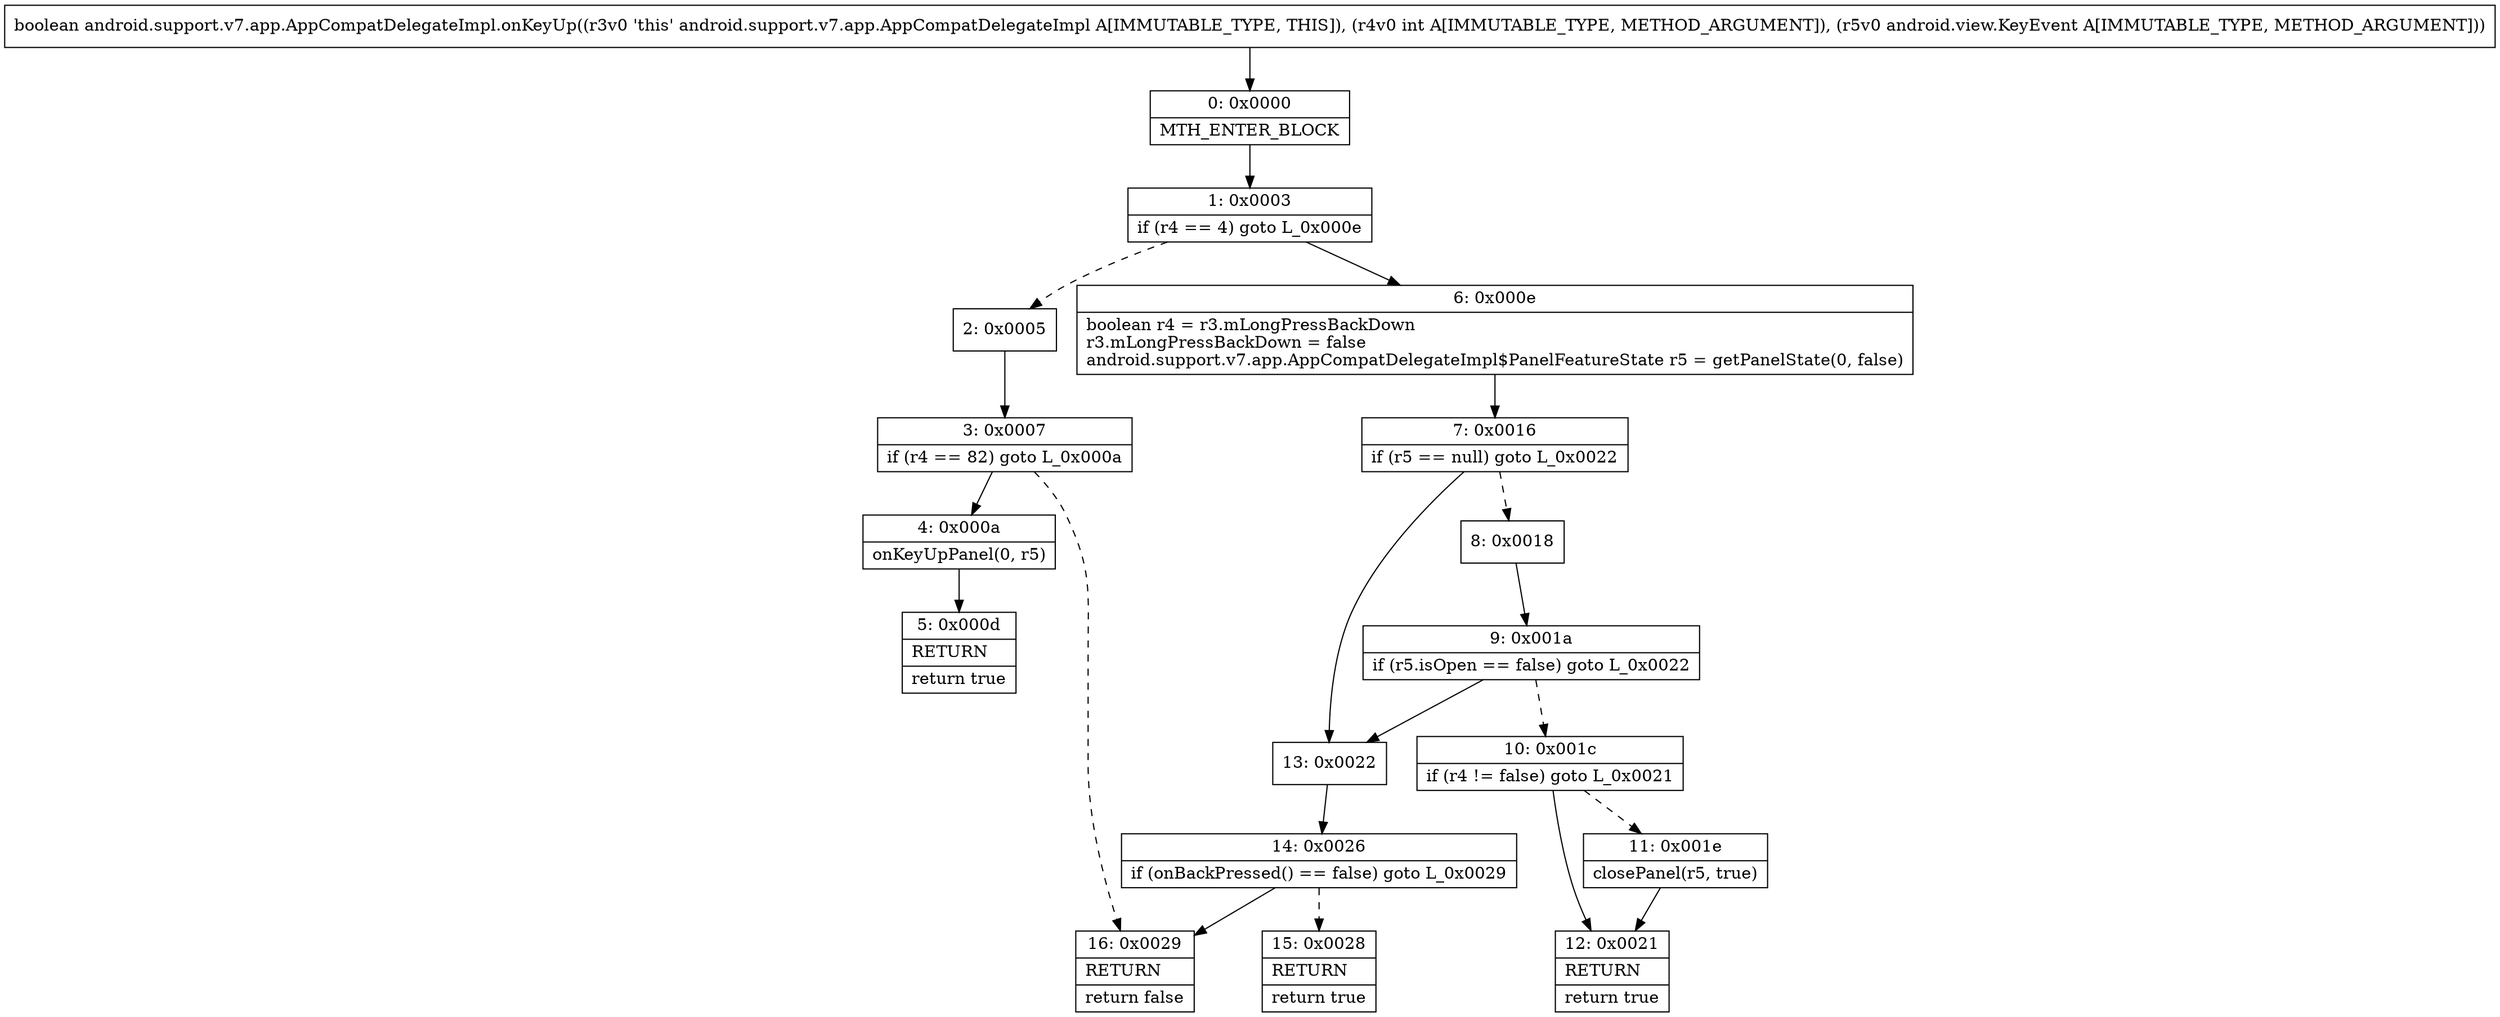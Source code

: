 digraph "CFG forandroid.support.v7.app.AppCompatDelegateImpl.onKeyUp(ILandroid\/view\/KeyEvent;)Z" {
Node_0 [shape=record,label="{0\:\ 0x0000|MTH_ENTER_BLOCK\l}"];
Node_1 [shape=record,label="{1\:\ 0x0003|if (r4 == 4) goto L_0x000e\l}"];
Node_2 [shape=record,label="{2\:\ 0x0005}"];
Node_3 [shape=record,label="{3\:\ 0x0007|if (r4 == 82) goto L_0x000a\l}"];
Node_4 [shape=record,label="{4\:\ 0x000a|onKeyUpPanel(0, r5)\l}"];
Node_5 [shape=record,label="{5\:\ 0x000d|RETURN\l|return true\l}"];
Node_6 [shape=record,label="{6\:\ 0x000e|boolean r4 = r3.mLongPressBackDown\lr3.mLongPressBackDown = false\landroid.support.v7.app.AppCompatDelegateImpl$PanelFeatureState r5 = getPanelState(0, false)\l}"];
Node_7 [shape=record,label="{7\:\ 0x0016|if (r5 == null) goto L_0x0022\l}"];
Node_8 [shape=record,label="{8\:\ 0x0018}"];
Node_9 [shape=record,label="{9\:\ 0x001a|if (r5.isOpen == false) goto L_0x0022\l}"];
Node_10 [shape=record,label="{10\:\ 0x001c|if (r4 != false) goto L_0x0021\l}"];
Node_11 [shape=record,label="{11\:\ 0x001e|closePanel(r5, true)\l}"];
Node_12 [shape=record,label="{12\:\ 0x0021|RETURN\l|return true\l}"];
Node_13 [shape=record,label="{13\:\ 0x0022}"];
Node_14 [shape=record,label="{14\:\ 0x0026|if (onBackPressed() == false) goto L_0x0029\l}"];
Node_15 [shape=record,label="{15\:\ 0x0028|RETURN\l|return true\l}"];
Node_16 [shape=record,label="{16\:\ 0x0029|RETURN\l|return false\l}"];
MethodNode[shape=record,label="{boolean android.support.v7.app.AppCompatDelegateImpl.onKeyUp((r3v0 'this' android.support.v7.app.AppCompatDelegateImpl A[IMMUTABLE_TYPE, THIS]), (r4v0 int A[IMMUTABLE_TYPE, METHOD_ARGUMENT]), (r5v0 android.view.KeyEvent A[IMMUTABLE_TYPE, METHOD_ARGUMENT])) }"];
MethodNode -> Node_0;
Node_0 -> Node_1;
Node_1 -> Node_2[style=dashed];
Node_1 -> Node_6;
Node_2 -> Node_3;
Node_3 -> Node_4;
Node_3 -> Node_16[style=dashed];
Node_4 -> Node_5;
Node_6 -> Node_7;
Node_7 -> Node_8[style=dashed];
Node_7 -> Node_13;
Node_8 -> Node_9;
Node_9 -> Node_10[style=dashed];
Node_9 -> Node_13;
Node_10 -> Node_11[style=dashed];
Node_10 -> Node_12;
Node_11 -> Node_12;
Node_13 -> Node_14;
Node_14 -> Node_15[style=dashed];
Node_14 -> Node_16;
}

